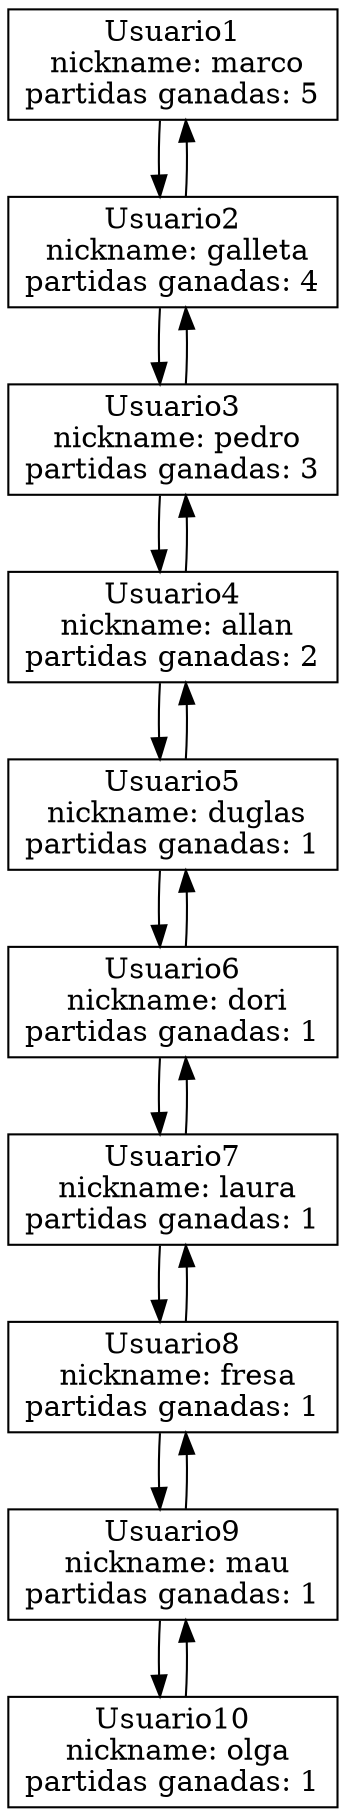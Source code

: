 digraph G{
node[shape=record, height=.1];
marco[label= " Usuario1\n nickname:  marco\npartidas ganadas:  5"];
marco->galleta;
galleta->marco;
galleta[label= " Usuario2\n nickname:  galleta\npartidas ganadas:  4"];
galleta->pedro;
pedro->galleta;
pedro[label= " Usuario3\n nickname:  pedro\npartidas ganadas:  3"];
pedro->allan;
allan->pedro;
allan[label= " Usuario4\n nickname:  allan\npartidas ganadas:  2"];
allan->duglas;
duglas->allan;
duglas[label= " Usuario5\n nickname:  duglas\npartidas ganadas:  1"];
duglas->dori;
dori->duglas;
dori[label= " Usuario6\n nickname:  dori\npartidas ganadas:  1"];
dori->laura;
laura->dori;
laura[label= " Usuario7\n nickname:  laura\npartidas ganadas:  1"];
laura->fresa;
fresa->laura;
fresa[label= " Usuario8\n nickname:  fresa\npartidas ganadas:  1"];
fresa->mau;
mau->fresa;
mau[label= " Usuario9\n nickname:  mau\npartidas ganadas:  1"];
mau->olga;
olga->mau;
olga[label= " Usuario10\n nickname:  olga\npartidas ganadas:  1"];
}
